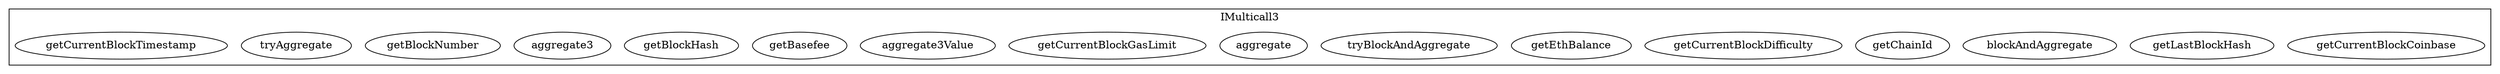 strict digraph {
subgraph cluster_24769_IMulticall3 {
label = "IMulticall3"
"24769_getCurrentBlockCoinbase" [label="getCurrentBlockCoinbase"]
"24769_getLastBlockHash" [label="getLastBlockHash"]
"24769_blockAndAggregate" [label="blockAndAggregate"]
"24769_getChainId" [label="getChainId"]
"24769_getCurrentBlockDifficulty" [label="getCurrentBlockDifficulty"]
"24769_getEthBalance" [label="getEthBalance"]
"24769_tryBlockAndAggregate" [label="tryBlockAndAggregate"]
"24769_aggregate" [label="aggregate"]
"24769_getCurrentBlockGasLimit" [label="getCurrentBlockGasLimit"]
"24769_aggregate3Value" [label="aggregate3Value"]
"24769_getBasefee" [label="getBasefee"]
"24769_getBlockHash" [label="getBlockHash"]
"24769_aggregate3" [label="aggregate3"]
"24769_getBlockNumber" [label="getBlockNumber"]
"24769_tryAggregate" [label="tryAggregate"]
"24769_getCurrentBlockTimestamp" [label="getCurrentBlockTimestamp"]
}subgraph cluster_solidity {
label = "[Solidity]"
}
}
